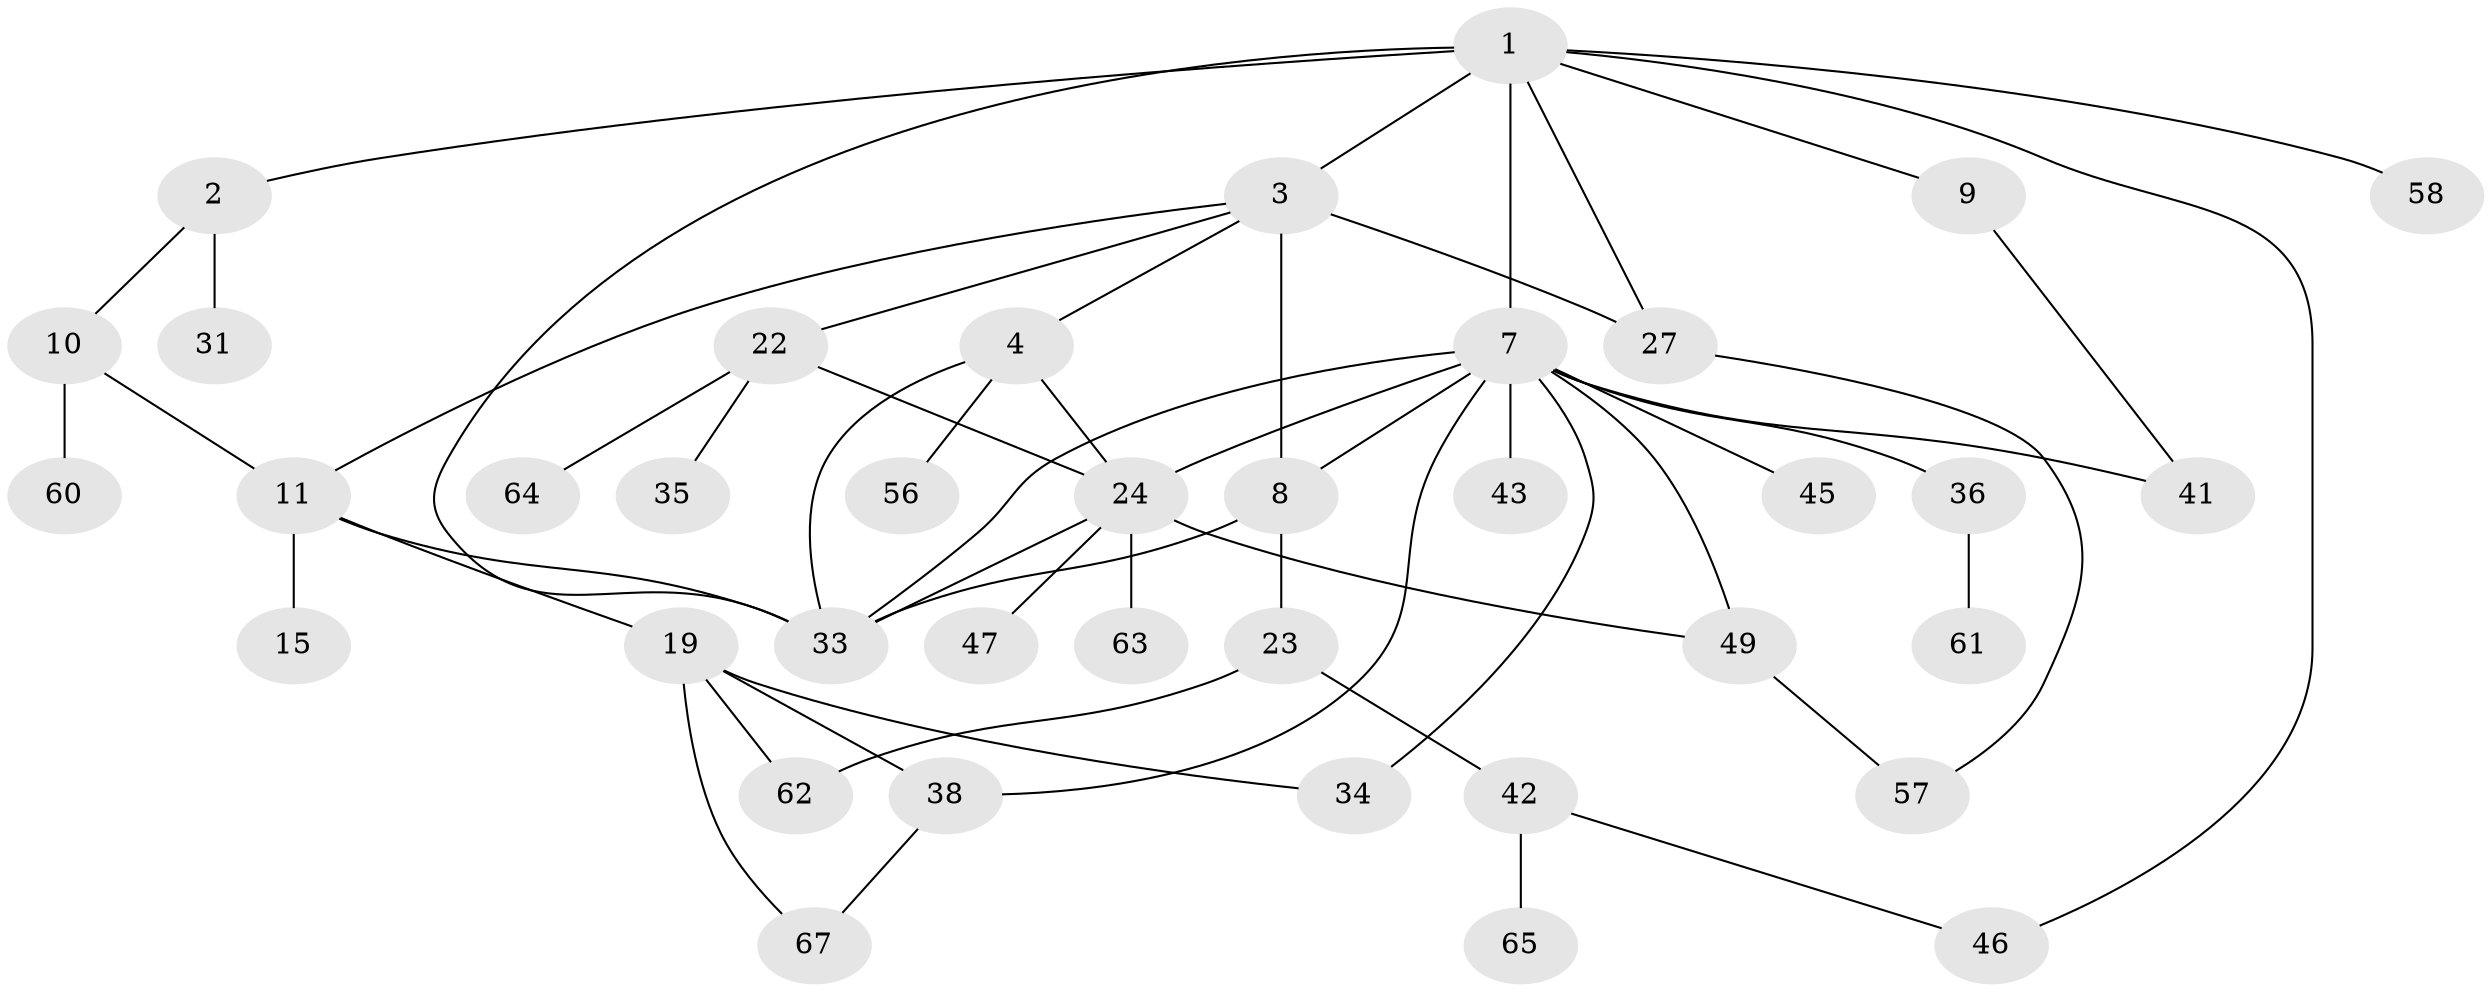 // original degree distribution, {4: 0.14473684210526316, 3: 0.18421052631578946, 7: 0.039473684210526314, 2: 0.3026315789473684, 6: 0.02631578947368421, 5: 0.02631578947368421, 1: 0.27631578947368424}
// Generated by graph-tools (version 1.1) at 2025/13/03/09/25 04:13:15]
// undirected, 38 vertices, 55 edges
graph export_dot {
graph [start="1"]
  node [color=gray90,style=filled];
  1 [super="+5+6"];
  2;
  3;
  4 [super="+17"];
  7 [super="+12+26+13"];
  8 [super="+32"];
  9;
  10;
  11 [super="+14+16"];
  15;
  19 [super="+20+21"];
  22;
  23;
  24 [super="+37+55"];
  27 [super="+50+28+51"];
  31;
  33 [super="+54+69+48"];
  34;
  35;
  36 [super="+53"];
  38 [super="+72"];
  41;
  42;
  43;
  45;
  46 [super="+66"];
  47;
  49;
  56;
  57;
  58;
  60;
  61 [super="+70"];
  62;
  63;
  64;
  65;
  67;
  1 -- 2;
  1 -- 3 [weight=2];
  1 -- 7 [weight=3];
  1 -- 33;
  1 -- 58;
  1 -- 9;
  1 -- 46;
  1 -- 27;
  2 -- 10;
  2 -- 31;
  3 -- 4;
  3 -- 8;
  3 -- 22;
  3 -- 27;
  3 -- 11;
  4 -- 56;
  4 -- 33;
  4 -- 24;
  7 -- 36 [weight=2];
  7 -- 33 [weight=2];
  7 -- 38;
  7 -- 8;
  7 -- 43;
  7 -- 34;
  7 -- 49;
  7 -- 41;
  7 -- 45;
  7 -- 24;
  8 -- 23;
  8 -- 33;
  9 -- 41;
  10 -- 11;
  10 -- 60;
  11 -- 15;
  11 -- 19;
  11 -- 33;
  19 -- 34;
  19 -- 67;
  19 -- 38;
  19 -- 62;
  22 -- 24;
  22 -- 35;
  22 -- 64;
  23 -- 42;
  23 -- 62;
  24 -- 33;
  24 -- 47;
  24 -- 63;
  24 -- 49;
  27 -- 57;
  36 -- 61;
  38 -- 67;
  42 -- 46;
  42 -- 65;
  49 -- 57;
}

